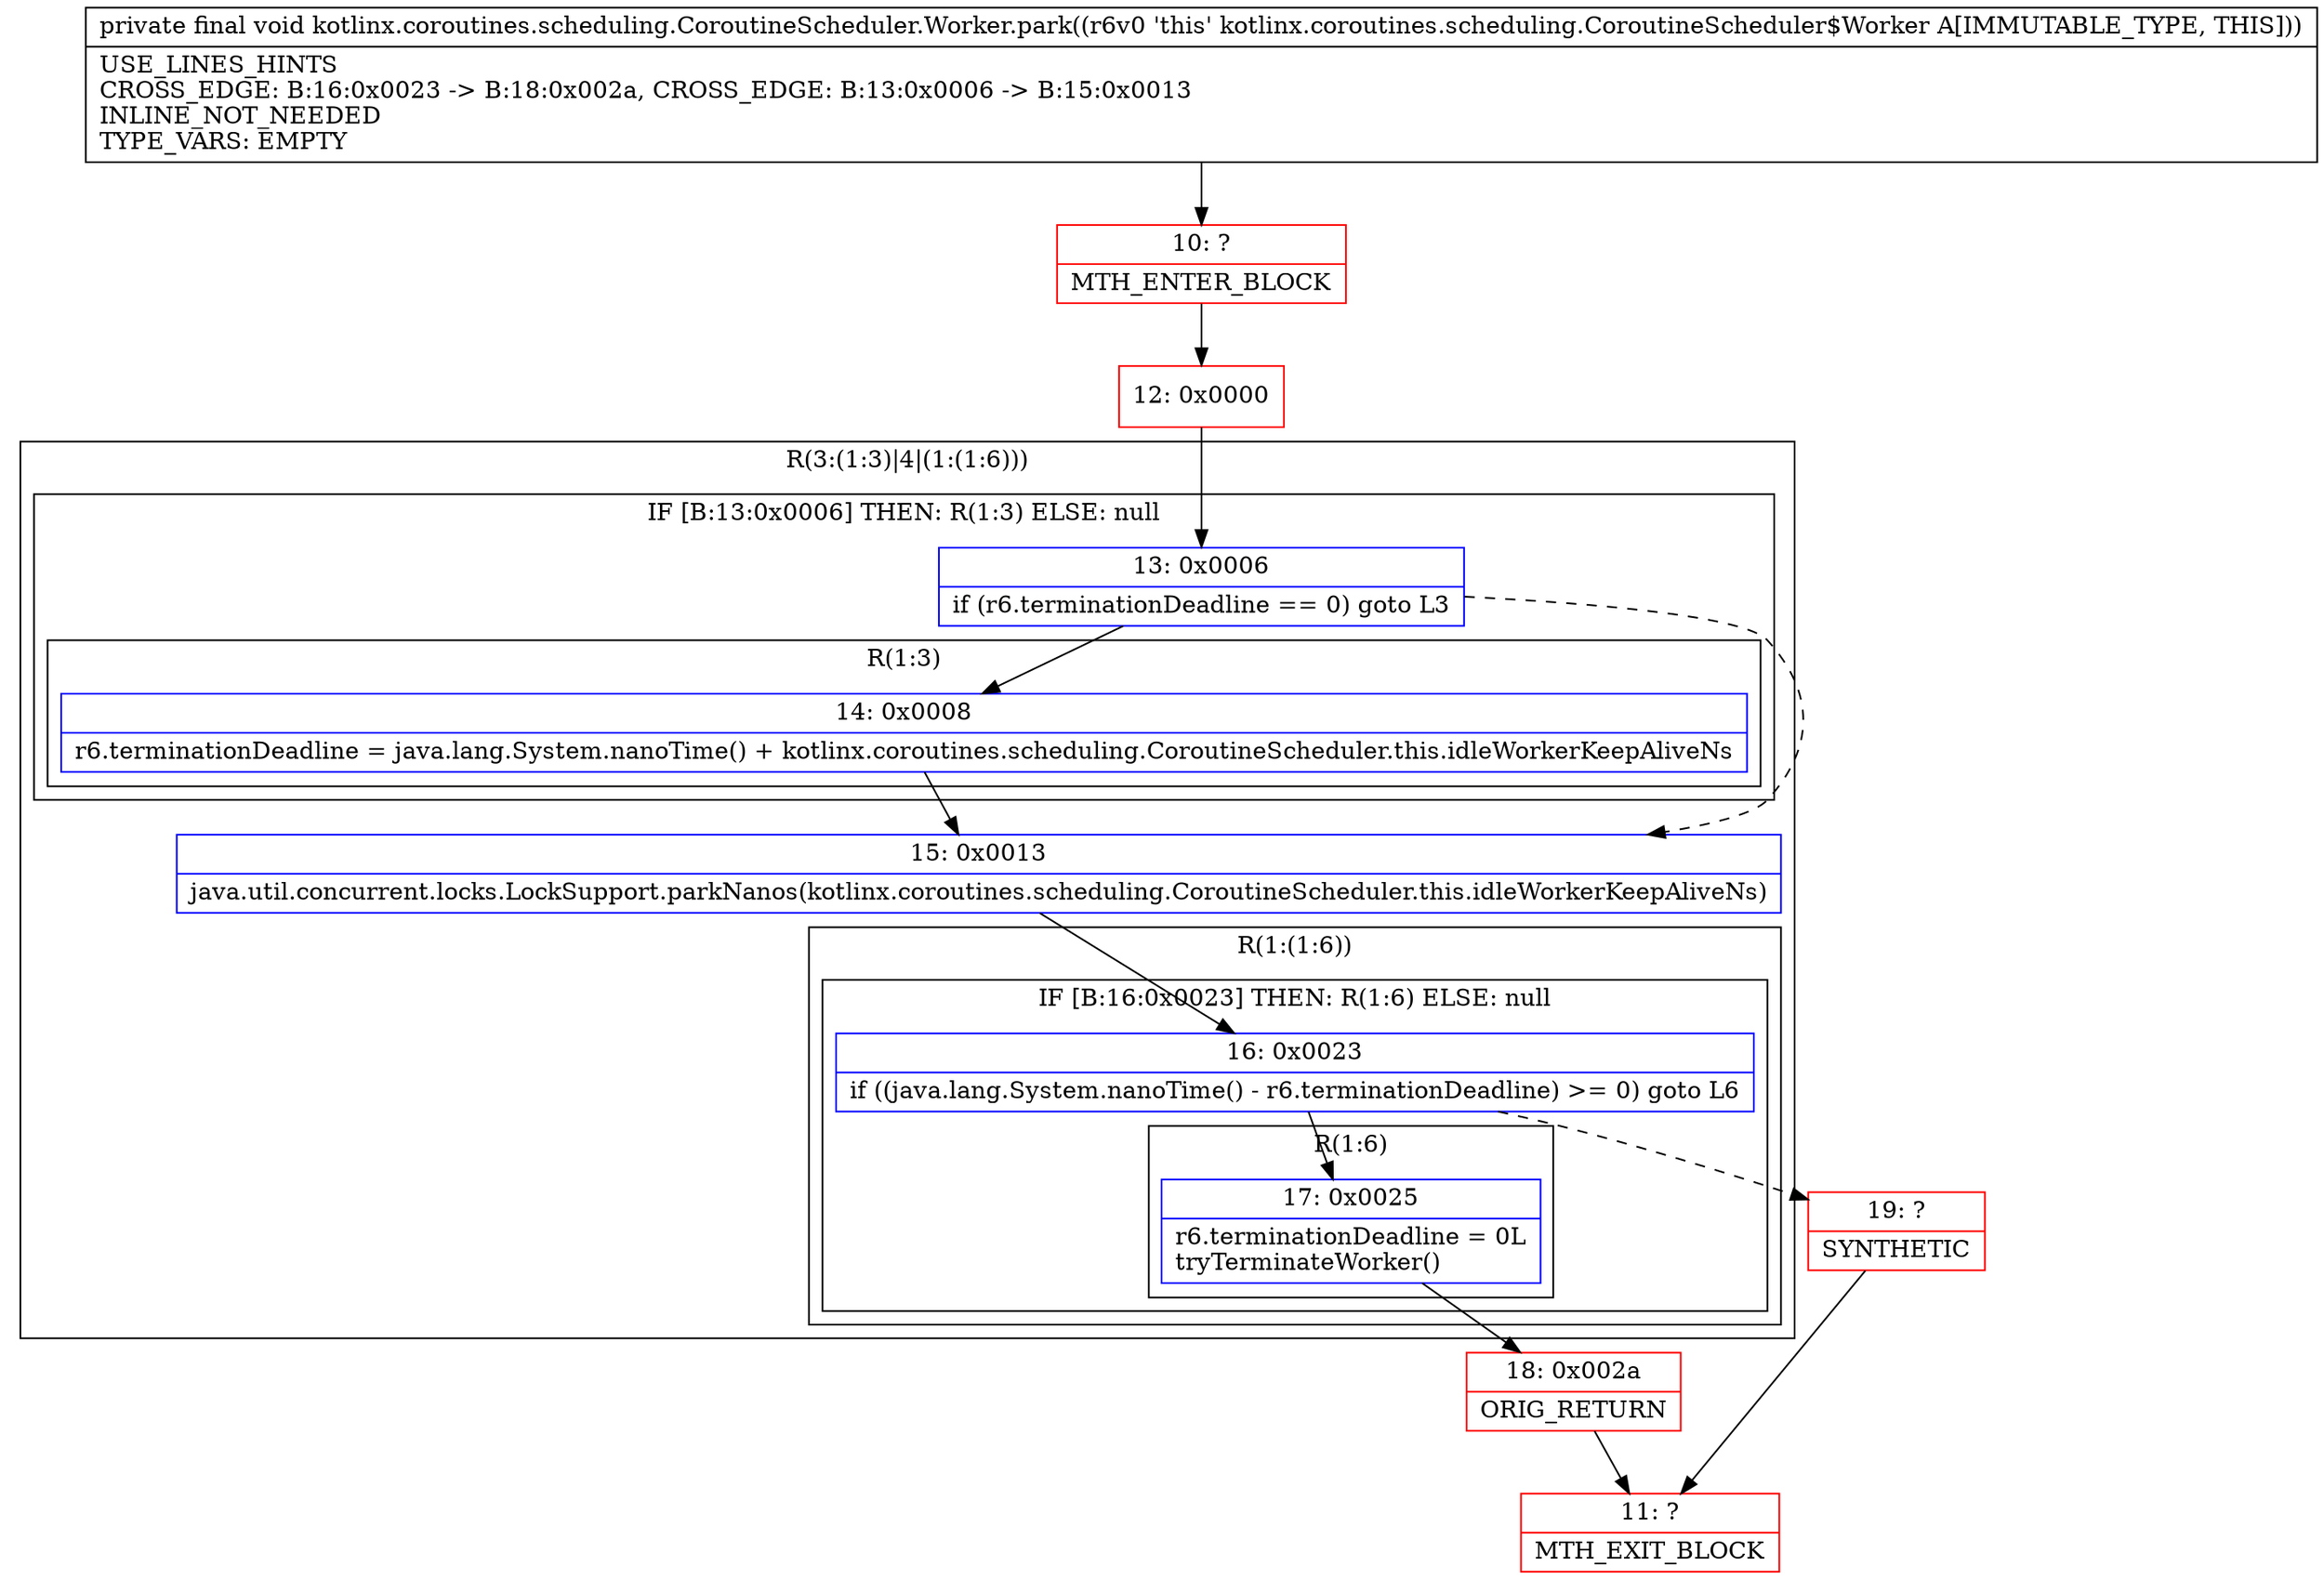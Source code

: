 digraph "CFG forkotlinx.coroutines.scheduling.CoroutineScheduler.Worker.park()V" {
subgraph cluster_Region_239045200 {
label = "R(3:(1:3)|4|(1:(1:6)))";
node [shape=record,color=blue];
subgraph cluster_IfRegion_896553136 {
label = "IF [B:13:0x0006] THEN: R(1:3) ELSE: null";
node [shape=record,color=blue];
Node_13 [shape=record,label="{13\:\ 0x0006|if (r6.terminationDeadline == 0) goto L3\l}"];
subgraph cluster_Region_1106456362 {
label = "R(1:3)";
node [shape=record,color=blue];
Node_14 [shape=record,label="{14\:\ 0x0008|r6.terminationDeadline = java.lang.System.nanoTime() + kotlinx.coroutines.scheduling.CoroutineScheduler.this.idleWorkerKeepAliveNs\l}"];
}
}
Node_15 [shape=record,label="{15\:\ 0x0013|java.util.concurrent.locks.LockSupport.parkNanos(kotlinx.coroutines.scheduling.CoroutineScheduler.this.idleWorkerKeepAliveNs)\l}"];
subgraph cluster_Region_1747775540 {
label = "R(1:(1:6))";
node [shape=record,color=blue];
subgraph cluster_IfRegion_439585387 {
label = "IF [B:16:0x0023] THEN: R(1:6) ELSE: null";
node [shape=record,color=blue];
Node_16 [shape=record,label="{16\:\ 0x0023|if ((java.lang.System.nanoTime() \- r6.terminationDeadline) \>= 0) goto L6\l}"];
subgraph cluster_Region_762428493 {
label = "R(1:6)";
node [shape=record,color=blue];
Node_17 [shape=record,label="{17\:\ 0x0025|r6.terminationDeadline = 0L\ltryTerminateWorker()\l}"];
}
}
}
}
Node_10 [shape=record,color=red,label="{10\:\ ?|MTH_ENTER_BLOCK\l}"];
Node_12 [shape=record,color=red,label="{12\:\ 0x0000}"];
Node_18 [shape=record,color=red,label="{18\:\ 0x002a|ORIG_RETURN\l}"];
Node_11 [shape=record,color=red,label="{11\:\ ?|MTH_EXIT_BLOCK\l}"];
Node_19 [shape=record,color=red,label="{19\:\ ?|SYNTHETIC\l}"];
MethodNode[shape=record,label="{private final void kotlinx.coroutines.scheduling.CoroutineScheduler.Worker.park((r6v0 'this' kotlinx.coroutines.scheduling.CoroutineScheduler$Worker A[IMMUTABLE_TYPE, THIS]))  | USE_LINES_HINTS\lCROSS_EDGE: B:16:0x0023 \-\> B:18:0x002a, CROSS_EDGE: B:13:0x0006 \-\> B:15:0x0013\lINLINE_NOT_NEEDED\lTYPE_VARS: EMPTY\l}"];
MethodNode -> Node_10;Node_13 -> Node_14;
Node_13 -> Node_15[style=dashed];
Node_14 -> Node_15;
Node_15 -> Node_16;
Node_16 -> Node_17;
Node_16 -> Node_19[style=dashed];
Node_17 -> Node_18;
Node_10 -> Node_12;
Node_12 -> Node_13;
Node_18 -> Node_11;
Node_19 -> Node_11;
}

